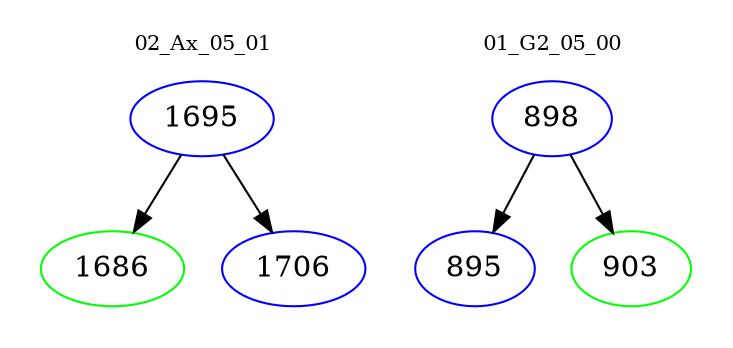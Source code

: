 digraph{
subgraph cluster_0 {
color = white
label = "02_Ax_05_01";
fontsize=10;
T0_1695 [label="1695", color="blue"]
T0_1695 -> T0_1686 [color="black"]
T0_1686 [label="1686", color="green"]
T0_1695 -> T0_1706 [color="black"]
T0_1706 [label="1706", color="blue"]
}
subgraph cluster_1 {
color = white
label = "01_G2_05_00";
fontsize=10;
T1_898 [label="898", color="blue"]
T1_898 -> T1_895 [color="black"]
T1_895 [label="895", color="blue"]
T1_898 -> T1_903 [color="black"]
T1_903 [label="903", color="green"]
}
}
